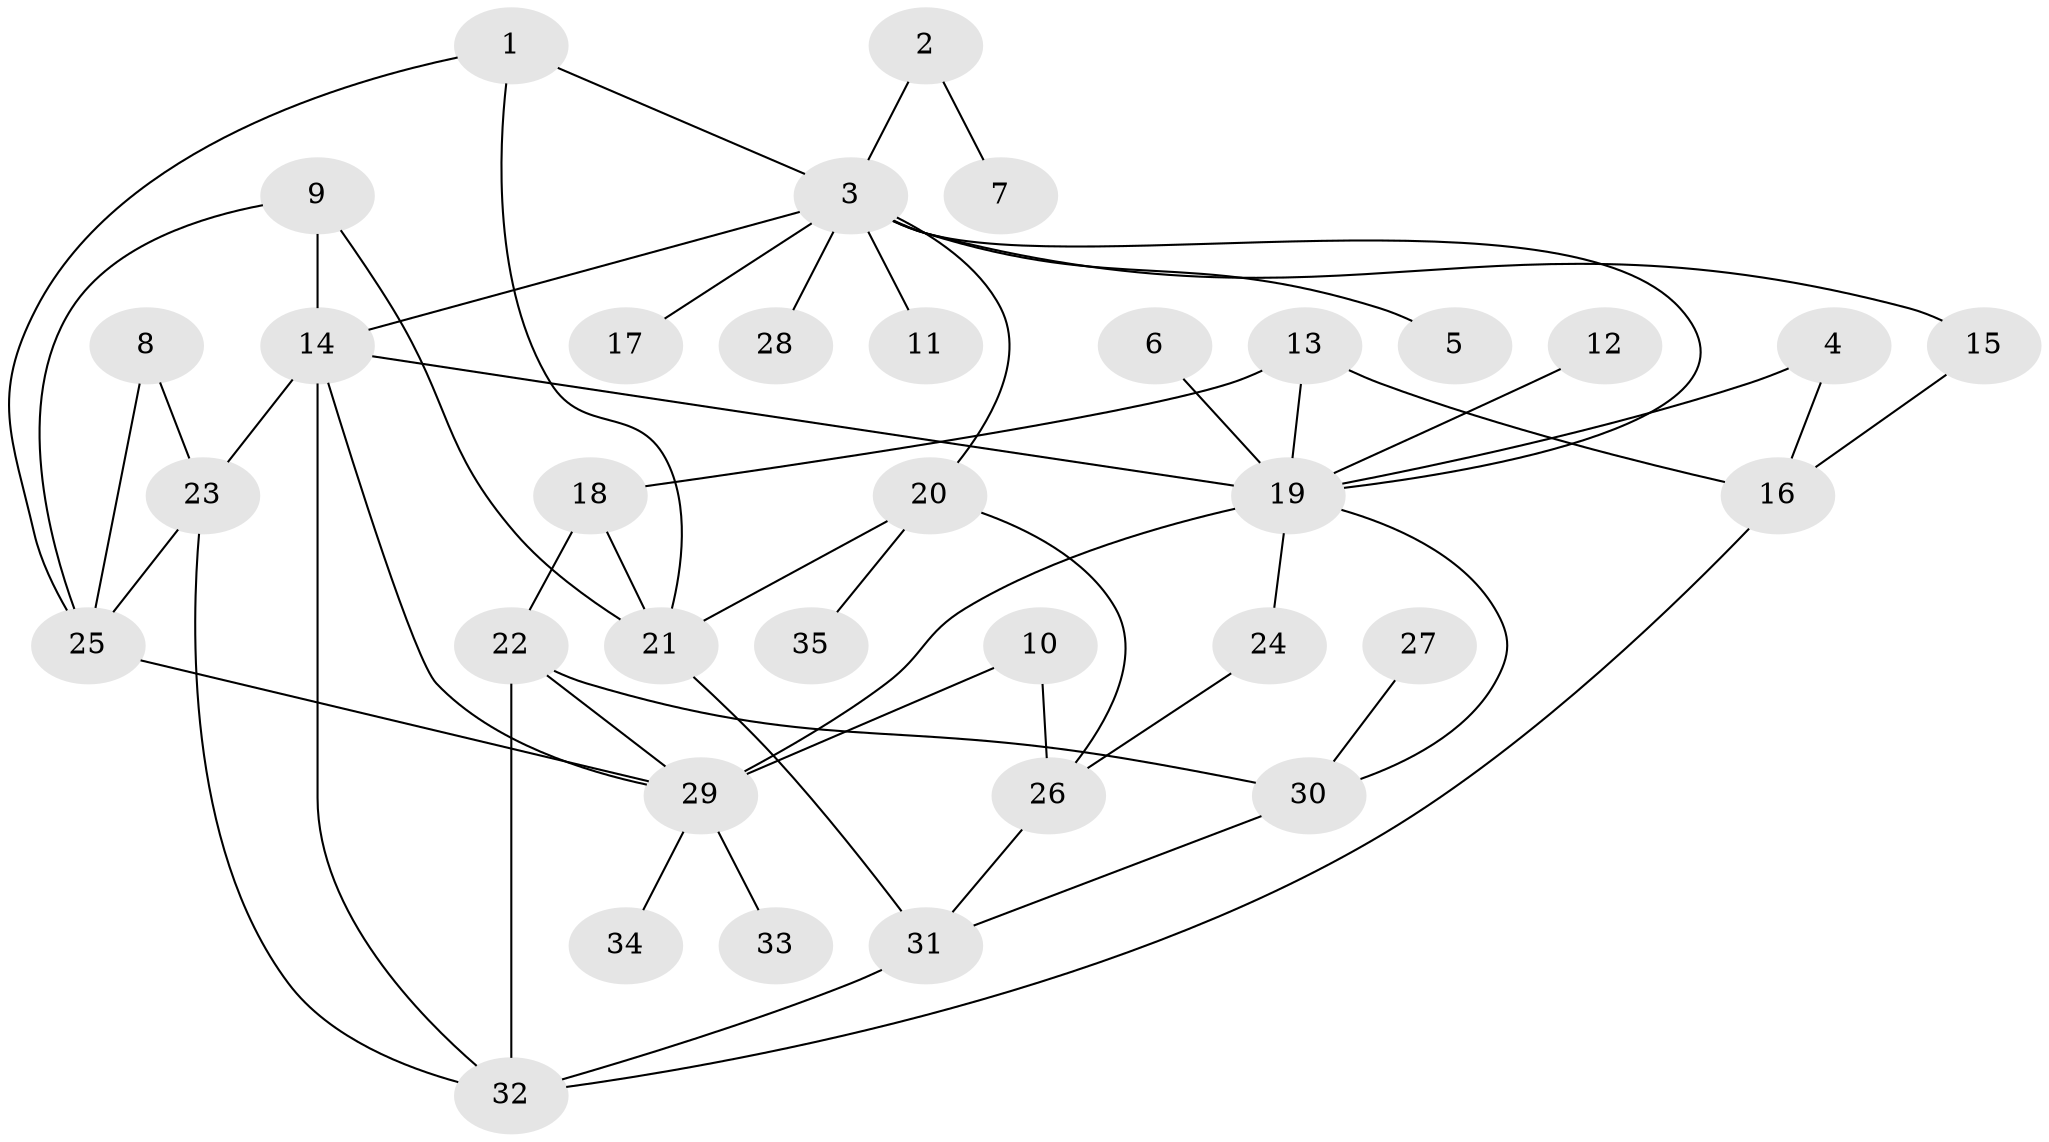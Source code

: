 // original degree distribution, {9: 0.014285714285714285, 3: 0.17142857142857143, 2: 0.35714285714285715, 4: 0.2, 7: 0.02857142857142857, 6: 0.014285714285714285, 1: 0.18571428571428572, 5: 0.02857142857142857}
// Generated by graph-tools (version 1.1) at 2025/49/03/09/25 03:49:26]
// undirected, 35 vertices, 55 edges
graph export_dot {
graph [start="1"]
  node [color=gray90,style=filled];
  1;
  2;
  3;
  4;
  5;
  6;
  7;
  8;
  9;
  10;
  11;
  12;
  13;
  14;
  15;
  16;
  17;
  18;
  19;
  20;
  21;
  22;
  23;
  24;
  25;
  26;
  27;
  28;
  29;
  30;
  31;
  32;
  33;
  34;
  35;
  1 -- 3 [weight=1.0];
  1 -- 21 [weight=1.0];
  1 -- 25 [weight=1.0];
  2 -- 3 [weight=1.0];
  2 -- 7 [weight=1.0];
  3 -- 5 [weight=1.0];
  3 -- 11 [weight=1.0];
  3 -- 14 [weight=2.0];
  3 -- 15 [weight=1.0];
  3 -- 17 [weight=1.0];
  3 -- 19 [weight=1.0];
  3 -- 20 [weight=1.0];
  3 -- 28 [weight=1.0];
  4 -- 16 [weight=1.0];
  4 -- 19 [weight=1.0];
  6 -- 19 [weight=1.0];
  8 -- 23 [weight=1.0];
  8 -- 25 [weight=1.0];
  9 -- 14 [weight=1.0];
  9 -- 21 [weight=1.0];
  9 -- 25 [weight=1.0];
  10 -- 26 [weight=1.0];
  10 -- 29 [weight=1.0];
  12 -- 19 [weight=1.0];
  13 -- 16 [weight=1.0];
  13 -- 18 [weight=1.0];
  13 -- 19 [weight=1.0];
  14 -- 19 [weight=1.0];
  14 -- 23 [weight=1.0];
  14 -- 29 [weight=1.0];
  14 -- 32 [weight=2.0];
  15 -- 16 [weight=1.0];
  16 -- 32 [weight=1.0];
  18 -- 21 [weight=1.0];
  18 -- 22 [weight=1.0];
  19 -- 24 [weight=1.0];
  19 -- 29 [weight=2.0];
  19 -- 30 [weight=1.0];
  20 -- 21 [weight=1.0];
  20 -- 26 [weight=1.0];
  20 -- 35 [weight=1.0];
  21 -- 31 [weight=1.0];
  22 -- 29 [weight=1.0];
  22 -- 30 [weight=1.0];
  22 -- 32 [weight=2.0];
  23 -- 25 [weight=1.0];
  23 -- 32 [weight=1.0];
  24 -- 26 [weight=1.0];
  25 -- 29 [weight=1.0];
  26 -- 31 [weight=1.0];
  27 -- 30 [weight=1.0];
  29 -- 33 [weight=1.0];
  29 -- 34 [weight=1.0];
  30 -- 31 [weight=1.0];
  31 -- 32 [weight=2.0];
}
